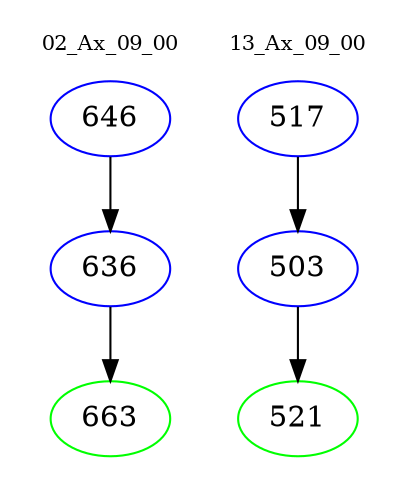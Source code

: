 digraph{
subgraph cluster_0 {
color = white
label = "02_Ax_09_00";
fontsize=10;
T0_646 [label="646", color="blue"]
T0_646 -> T0_636 [color="black"]
T0_636 [label="636", color="blue"]
T0_636 -> T0_663 [color="black"]
T0_663 [label="663", color="green"]
}
subgraph cluster_1 {
color = white
label = "13_Ax_09_00";
fontsize=10;
T1_517 [label="517", color="blue"]
T1_517 -> T1_503 [color="black"]
T1_503 [label="503", color="blue"]
T1_503 -> T1_521 [color="black"]
T1_521 [label="521", color="green"]
}
}
